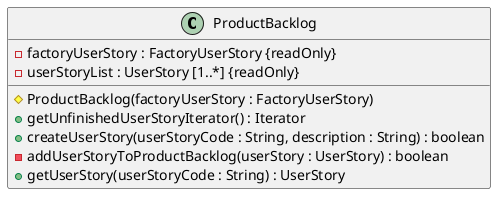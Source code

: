 @startuml
'Attribute syntax: <visibility> <name> : <type> <multiplicity> = <default>
'Method syntax: <visibility> <name (parameter-list)> : <return-type> - For simplicity the type of the parameter-list is not specified

class ProductBacklog {
    - factoryUserStory : FactoryUserStory {readOnly}
    - userStoryList : UserStory [1..*] {readOnly}

    # ProductBacklog(factoryUserStory : FactoryUserStory)
    + getUnfinishedUserStoryIterator() : Iterator
    + createUserStory(userStoryCode : String, description : String) : boolean
    - addUserStoryToProductBacklog(userStory : UserStory) : boolean
    + getUserStory(userStoryCode : String) : UserStory
}

@enduml